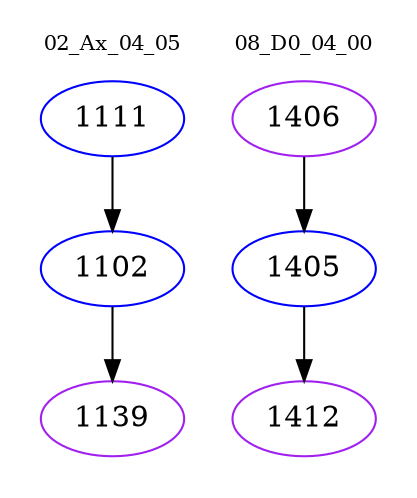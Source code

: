 digraph{
subgraph cluster_0 {
color = white
label = "02_Ax_04_05";
fontsize=10;
T0_1111 [label="1111", color="blue"]
T0_1111 -> T0_1102 [color="black"]
T0_1102 [label="1102", color="blue"]
T0_1102 -> T0_1139 [color="black"]
T0_1139 [label="1139", color="purple"]
}
subgraph cluster_1 {
color = white
label = "08_D0_04_00";
fontsize=10;
T1_1406 [label="1406", color="purple"]
T1_1406 -> T1_1405 [color="black"]
T1_1405 [label="1405", color="blue"]
T1_1405 -> T1_1412 [color="black"]
T1_1412 [label="1412", color="purple"]
}
}
